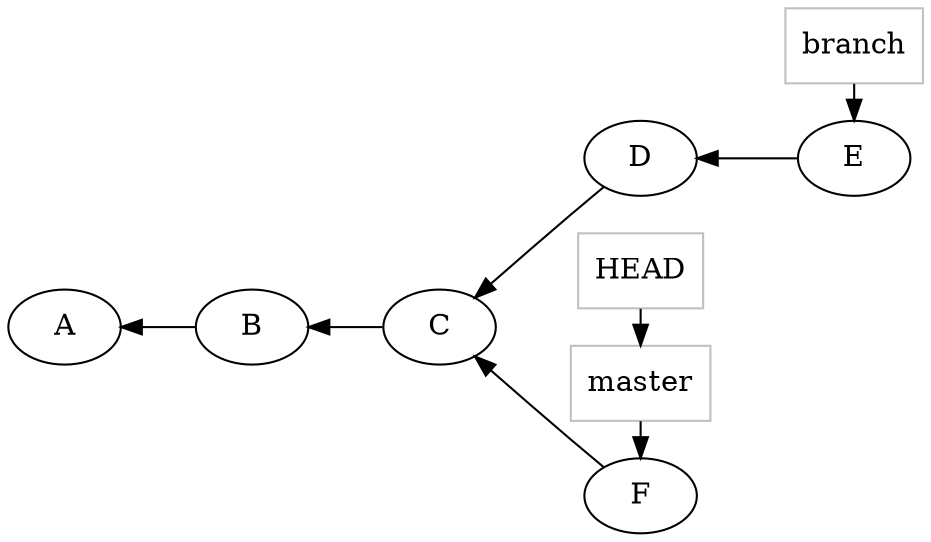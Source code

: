 digraph repo {
	rankdir="RL";
	C -> B;
	B -> A;
	D -> C;
	E -> D;
	F -> C;
	node [rank=3,shape=box, color=grey] master;
	node [rank=3,shape=box, color=grey] branch;
	master -> F;
	HEAD -> master;
	branch -> E;
	{ rank = same; E; branch; }
	{ rank = same; F; HEAD;master;}
}
